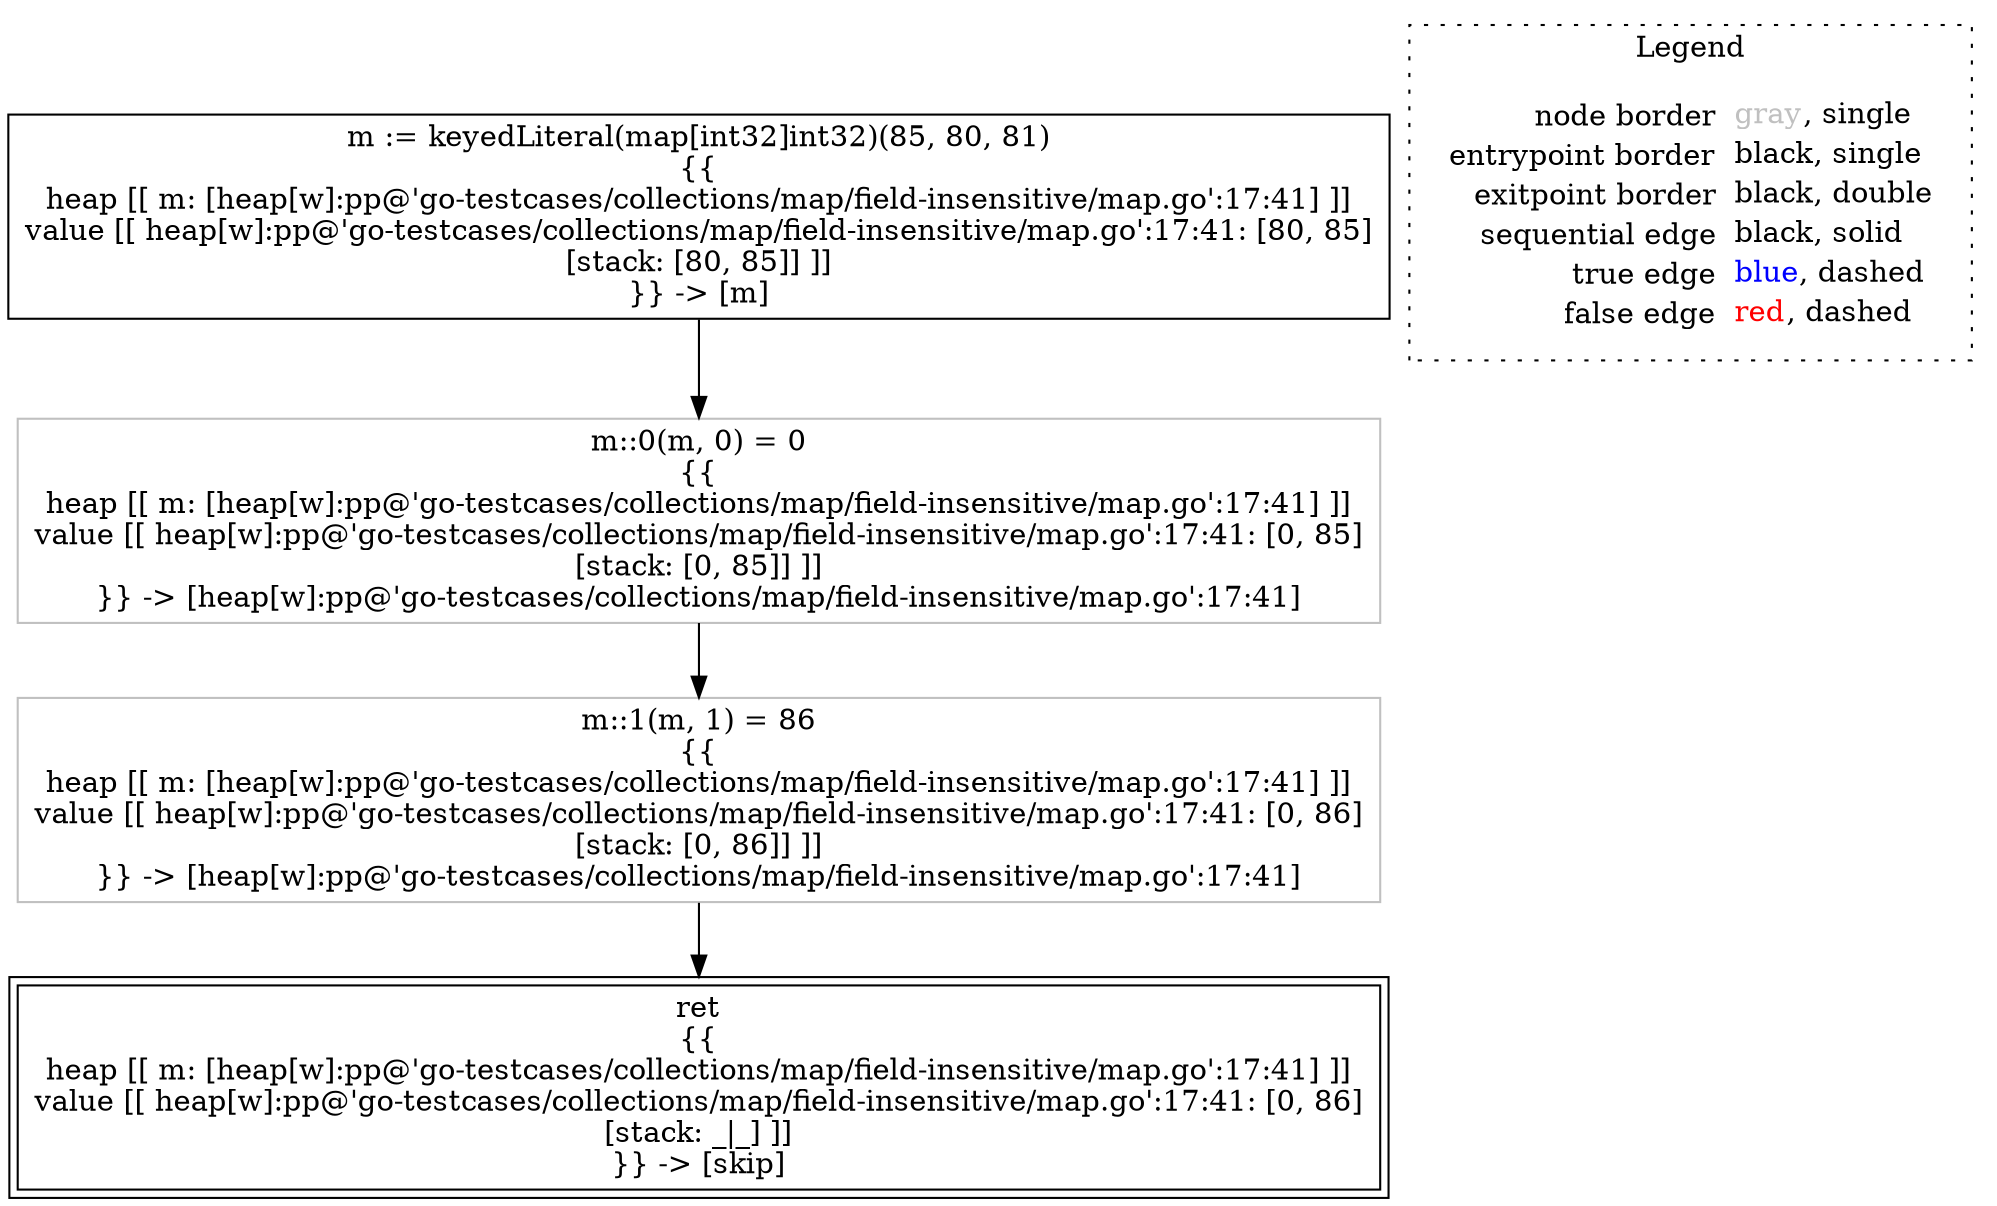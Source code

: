 digraph {
	"node0" [shape="rect",color="black",label=<m := keyedLiteral(map[int32]int32)(85, 80, 81)<BR/>{{<BR/>heap [[ m: [heap[w]:pp@'go-testcases/collections/map/field-insensitive/map.go':17:41] ]]<BR/>value [[ heap[w]:pp@'go-testcases/collections/map/field-insensitive/map.go':17:41: [80, 85]<BR/>[stack: [80, 85]] ]]<BR/>}} -&gt; [m]>];
	"node1" [shape="rect",color="black",peripheries="2",label=<ret<BR/>{{<BR/>heap [[ m: [heap[w]:pp@'go-testcases/collections/map/field-insensitive/map.go':17:41] ]]<BR/>value [[ heap[w]:pp@'go-testcases/collections/map/field-insensitive/map.go':17:41: [0, 86]<BR/>[stack: _|_] ]]<BR/>}} -&gt; [skip]>];
	"node2" [shape="rect",color="gray",label=<m::1(m, 1) = 86<BR/>{{<BR/>heap [[ m: [heap[w]:pp@'go-testcases/collections/map/field-insensitive/map.go':17:41] ]]<BR/>value [[ heap[w]:pp@'go-testcases/collections/map/field-insensitive/map.go':17:41: [0, 86]<BR/>[stack: [0, 86]] ]]<BR/>}} -&gt; [heap[w]:pp@'go-testcases/collections/map/field-insensitive/map.go':17:41]>];
	"node3" [shape="rect",color="gray",label=<m::0(m, 0) = 0<BR/>{{<BR/>heap [[ m: [heap[w]:pp@'go-testcases/collections/map/field-insensitive/map.go':17:41] ]]<BR/>value [[ heap[w]:pp@'go-testcases/collections/map/field-insensitive/map.go':17:41: [0, 85]<BR/>[stack: [0, 85]] ]]<BR/>}} -&gt; [heap[w]:pp@'go-testcases/collections/map/field-insensitive/map.go':17:41]>];
	"node0" -> "node3" [color="black"];
	"node2" -> "node1" [color="black"];
	"node3" -> "node2" [color="black"];
subgraph cluster_legend {
	label="Legend";
	style=dotted;
	node [shape=plaintext];
	"legend" [label=<<table border="0" cellpadding="2" cellspacing="0" cellborder="0"><tr><td align="right">node border&nbsp;</td><td align="left"><font color="gray">gray</font>, single</td></tr><tr><td align="right">entrypoint border&nbsp;</td><td align="left"><font color="black">black</font>, single</td></tr><tr><td align="right">exitpoint border&nbsp;</td><td align="left"><font color="black">black</font>, double</td></tr><tr><td align="right">sequential edge&nbsp;</td><td align="left"><font color="black">black</font>, solid</td></tr><tr><td align="right">true edge&nbsp;</td><td align="left"><font color="blue">blue</font>, dashed</td></tr><tr><td align="right">false edge&nbsp;</td><td align="left"><font color="red">red</font>, dashed</td></tr></table>>];
}

}
